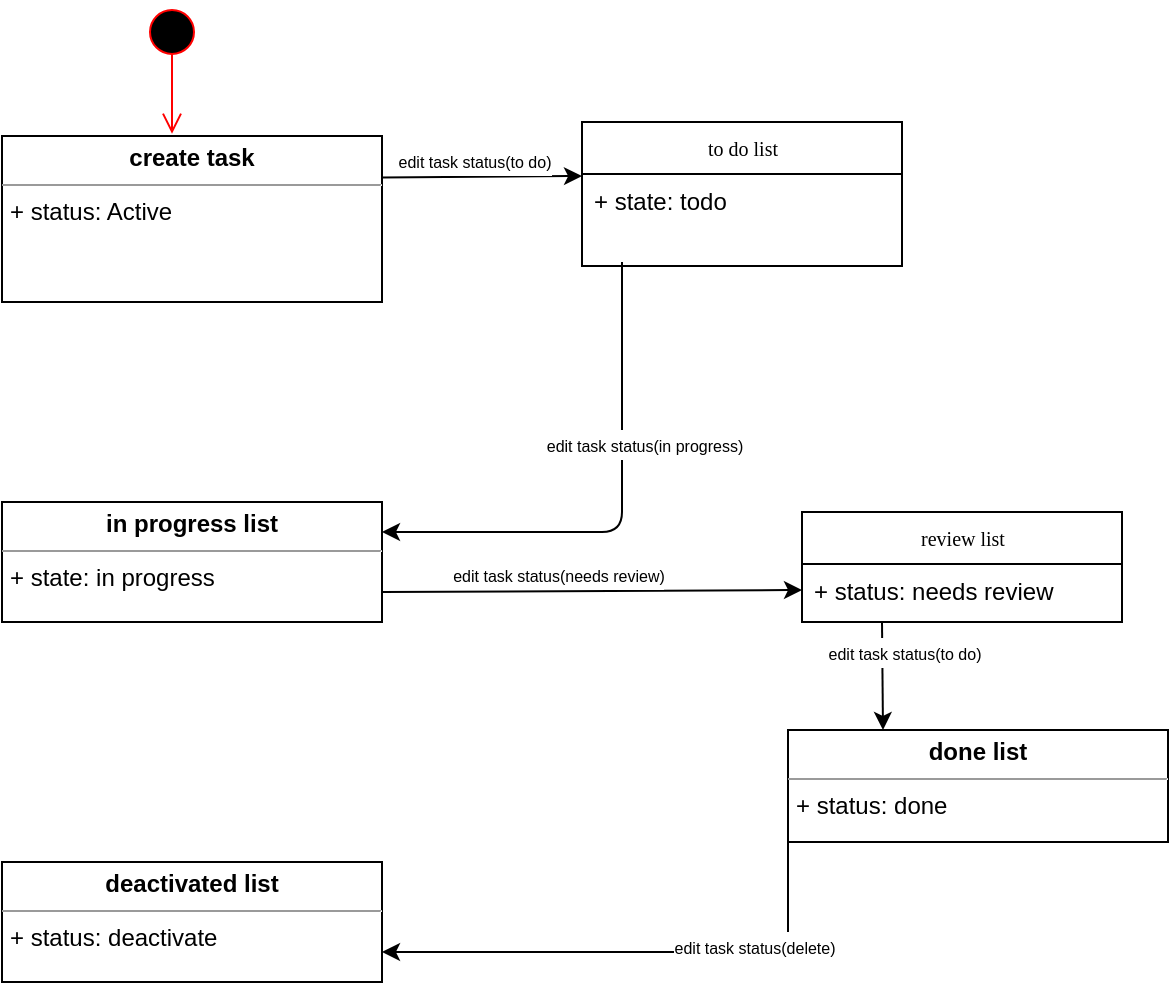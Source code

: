 <mxfile version="10.6.7" type="github"><diagram name="Page-1" id="c4acf3e9-155e-7222-9cf6-157b1a14988f"><mxGraphModel dx="1110" dy="513" grid="1" gridSize="10" guides="1" tooltips="1" connect="1" arrows="1" fold="1" page="1" pageScale="1" pageWidth="850" pageHeight="1100" background="#ffffff" math="0" shadow="0"><root><mxCell id="0"/><mxCell id="1" parent="0"/><mxCell id="17acba5748e5396b-20" value="to do list" style="swimlane;html=1;fontStyle=0;childLayout=stackLayout;horizontal=1;startSize=26;fillColor=none;horizontalStack=0;resizeParent=1;resizeLast=0;collapsible=1;marginBottom=0;swimlaneFillColor=#ffffff;rounded=0;shadow=0;comic=0;labelBackgroundColor=none;strokeColor=#000000;strokeWidth=1;fontFamily=Verdana;fontSize=10;fontColor=#000000;align=center;" parent="1" vertex="1"><mxGeometry x="350" y="80" width="160" height="72" as="geometry"/></mxCell><mxCell id="17acba5748e5396b-21" value="+ state: todo" style="text;html=1;strokeColor=none;fillColor=none;align=left;verticalAlign=top;spacingLeft=4;spacingRight=4;whiteSpace=wrap;overflow=hidden;rotatable=0;points=[[0,0.5],[1,0.5]];portConstraint=eastwest;" parent="17acba5748e5396b-20" vertex="1"><mxGeometry y="26" width="160" height="26" as="geometry"/></mxCell><mxCell id="17acba5748e5396b-30" value="review list" style="swimlane;html=1;fontStyle=0;childLayout=stackLayout;horizontal=1;startSize=26;fillColor=none;horizontalStack=0;resizeParent=1;resizeLast=0;collapsible=1;marginBottom=0;swimlaneFillColor=#ffffff;rounded=0;shadow=0;comic=0;labelBackgroundColor=none;strokeColor=#000000;strokeWidth=1;fontFamily=Verdana;fontSize=10;fontColor=#000000;align=center;" parent="1" vertex="1"><mxGeometry x="460" y="275" width="160" height="55" as="geometry"/></mxCell><mxCell id="17acba5748e5396b-31" value="+ status: needs review" style="text;html=1;strokeColor=none;fillColor=none;align=left;verticalAlign=top;spacingLeft=4;spacingRight=4;whiteSpace=wrap;overflow=hidden;rotatable=0;points=[[0,0.5],[1,0.5]];portConstraint=eastwest;" parent="17acba5748e5396b-30" vertex="1"><mxGeometry y="26" width="160" height="26" as="geometry"/></mxCell><mxCell id="5d2195bd80daf111-15" value="&lt;p style=&quot;margin: 0px ; margin-top: 4px ; text-align: center&quot;&gt;&lt;b&gt;done list&lt;/b&gt;&lt;/p&gt;&lt;hr size=&quot;1&quot;&gt;&lt;p style=&quot;margin: 0px ; margin-left: 4px&quot;&gt;+ status: done&lt;br&gt;&lt;/p&gt;" style="verticalAlign=top;align=left;overflow=fill;fontSize=12;fontFamily=Helvetica;html=1;rounded=0;shadow=0;comic=0;labelBackgroundColor=none;strokeColor=#000000;strokeWidth=1;fillColor=#ffffff;" parent="1" vertex="1"><mxGeometry x="453" y="384" width="190" height="56" as="geometry"/></mxCell><mxCell id="5d2195bd80daf111-18" value="&lt;p style=&quot;margin: 0px ; margin-top: 4px ; text-align: center&quot;&gt;&lt;b&gt;create task&lt;/b&gt;&lt;/p&gt;&lt;hr size=&quot;1&quot;&gt;&lt;p style=&quot;margin: 0px ; margin-left: 4px&quot;&gt;+ status: Active&lt;br&gt;&lt;/p&gt;&lt;p style=&quot;margin: 0px ; margin-left: 4px&quot;&gt;&lt;br&gt;&lt;/p&gt;" style="verticalAlign=top;align=left;overflow=fill;fontSize=12;fontFamily=Helvetica;html=1;rounded=0;shadow=0;comic=0;labelBackgroundColor=none;strokeColor=#000000;strokeWidth=1;fillColor=#ffffff;" parent="1" vertex="1"><mxGeometry x="60" y="87" width="190" height="83" as="geometry"/></mxCell><mxCell id="5d2195bd80daf111-19" value="&lt;p style=&quot;margin: 0px ; margin-top: 4px ; text-align: center&quot;&gt;&lt;b&gt;in progress list&lt;/b&gt;&lt;/p&gt;&lt;hr size=&quot;1&quot;&gt;&lt;p style=&quot;margin: 0px ; margin-left: 4px&quot;&gt;+ state: in progress&lt;br&gt;&lt;/p&gt;&lt;p style=&quot;margin: 0px ; margin-left: 4px&quot;&gt;&lt;br&gt;&lt;/p&gt;" style="verticalAlign=top;align=left;overflow=fill;fontSize=12;fontFamily=Helvetica;html=1;rounded=0;shadow=0;comic=0;labelBackgroundColor=none;strokeColor=#000000;strokeWidth=1;fillColor=#ffffff;" parent="1" vertex="1"><mxGeometry x="60" y="270" width="190" height="60" as="geometry"/></mxCell><mxCell id="5d2195bd80daf111-20" value="&lt;p style=&quot;margin: 0px ; margin-top: 4px ; text-align: center&quot;&gt;&lt;b&gt;deactivated list&lt;/b&gt;&lt;/p&gt;&lt;hr size=&quot;1&quot;&gt;&lt;p style=&quot;margin: 0px ; margin-left: 4px&quot;&gt;+ status: deactivate&lt;br&gt;&lt;/p&gt;" style="verticalAlign=top;align=left;overflow=fill;fontSize=12;fontFamily=Helvetica;html=1;rounded=0;shadow=0;comic=0;labelBackgroundColor=none;strokeColor=#000000;strokeWidth=1;fillColor=#ffffff;" parent="1" vertex="1"><mxGeometry x="60" y="450" width="190" height="60" as="geometry"/></mxCell><mxCell id="mFRnT-MbY3uyhERXXdhH-1" value="" style="ellipse;html=1;shape=startState;fillColor=#000000;strokeColor=#ff0000;" vertex="1" parent="1"><mxGeometry x="130" y="20" width="30" height="30" as="geometry"/></mxCell><mxCell id="mFRnT-MbY3uyhERXXdhH-2" value="" style="edgeStyle=orthogonalEdgeStyle;html=1;verticalAlign=bottom;endArrow=open;endSize=8;strokeColor=#ff0000;" edge="1" parent="1"><mxGeometry relative="1" as="geometry"><mxPoint x="145" y="85.909" as="targetPoint"/><mxPoint x="145" y="46" as="sourcePoint"/></mxGeometry></mxCell><mxCell id="mFRnT-MbY3uyhERXXdhH-4" value="" style="endArrow=classic;html=1;exitX=1;exitY=0.25;exitDx=0;exitDy=0;entryX=0;entryY=0.5;entryDx=0;entryDy=0;" edge="1" parent="1" source="5d2195bd80daf111-18"><mxGeometry width="50" height="50" relative="1" as="geometry"><mxPoint x="260" y="130" as="sourcePoint"/><mxPoint x="350" y="107" as="targetPoint"/></mxGeometry></mxCell><mxCell id="mFRnT-MbY3uyhERXXdhH-5" value="&lt;font style=&quot;font-size: 8px&quot;&gt;edit task status(to do)&lt;/font&gt;" style="text;html=1;resizable=0;points=[];align=center;verticalAlign=middle;labelBackgroundColor=#ffffff;" vertex="1" connectable="0" parent="mFRnT-MbY3uyhERXXdhH-4"><mxGeometry x="-0.245" y="3" relative="1" as="geometry"><mxPoint x="8" y="-6" as="offset"/></mxGeometry></mxCell><mxCell id="mFRnT-MbY3uyhERXXdhH-16" value="" style="endArrow=classic;html=1;entryX=1;entryY=0.25;entryDx=0;entryDy=0;" edge="1" parent="1" target="5d2195bd80daf111-19"><mxGeometry width="50" height="50" relative="1" as="geometry"><mxPoint x="370" y="150" as="sourcePoint"/><mxPoint x="420" y="220" as="targetPoint"/><Array as="points"><mxPoint x="370" y="285"/></Array></mxGeometry></mxCell><mxCell id="mFRnT-MbY3uyhERXXdhH-17" value="&lt;font style=&quot;font-size: 8px&quot;&gt;edit task status(in progress)&lt;/font&gt;" style="text;html=1;resizable=0;points=[];align=center;verticalAlign=middle;labelBackgroundColor=#ffffff;" vertex="1" connectable="0" parent="mFRnT-MbY3uyhERXXdhH-16"><mxGeometry x="-0.245" y="3" relative="1" as="geometry"><mxPoint x="8" y="-6" as="offset"/></mxGeometry></mxCell><mxCell id="mFRnT-MbY3uyhERXXdhH-18" value="" style="endArrow=classic;html=1;exitX=1;exitY=0.25;exitDx=0;exitDy=0;entryX=0;entryY=0.5;entryDx=0;entryDy=0;" edge="1" parent="1" target="17acba5748e5396b-31"><mxGeometry width="50" height="50" relative="1" as="geometry"><mxPoint x="250" y="315" as="sourcePoint"/><mxPoint x="350" y="314" as="targetPoint"/></mxGeometry></mxCell><mxCell id="mFRnT-MbY3uyhERXXdhH-19" value="&lt;font style=&quot;font-size: 8px&quot;&gt;edit task status(needs review)&lt;/font&gt;" style="text;html=1;resizable=0;points=[];align=center;verticalAlign=middle;labelBackgroundColor=#ffffff;" vertex="1" connectable="0" parent="mFRnT-MbY3uyhERXXdhH-18"><mxGeometry x="-0.245" y="3" relative="1" as="geometry"><mxPoint x="8" y="-6" as="offset"/></mxGeometry></mxCell><mxCell id="mFRnT-MbY3uyhERXXdhH-20" value="" style="endArrow=classic;html=1;exitX=0.25;exitY=1;exitDx=0;exitDy=0;entryX=0.25;entryY=0;entryDx=0;entryDy=0;" edge="1" parent="1" source="17acba5748e5396b-30" target="5d2195bd80daf111-15"><mxGeometry width="50" height="50" relative="1" as="geometry"><mxPoint x="490" y="354" as="sourcePoint"/><mxPoint x="590" y="353" as="targetPoint"/></mxGeometry></mxCell><mxCell id="mFRnT-MbY3uyhERXXdhH-21" value="&lt;font style=&quot;font-size: 8px&quot;&gt;edit task status(to do)&lt;/font&gt;" style="text;html=1;resizable=0;points=[];align=center;verticalAlign=middle;labelBackgroundColor=#ffffff;" vertex="1" connectable="0" parent="mFRnT-MbY3uyhERXXdhH-20"><mxGeometry x="-0.245" y="3" relative="1" as="geometry"><mxPoint x="8" y="-6" as="offset"/></mxGeometry></mxCell><mxCell id="mFRnT-MbY3uyhERXXdhH-22" value="" style="endArrow=classic;html=1;exitX=0;exitY=0.5;exitDx=0;exitDy=0;entryX=1;entryY=0.75;entryDx=0;entryDy=0;" edge="1" parent="1" source="5d2195bd80daf111-15" target="5d2195bd80daf111-20"><mxGeometry width="50" height="50" relative="1" as="geometry"><mxPoint x="320" y="431" as="sourcePoint"/><mxPoint x="420" y="430" as="targetPoint"/><Array as="points"><mxPoint x="453" y="495"/></Array></mxGeometry></mxCell><mxCell id="mFRnT-MbY3uyhERXXdhH-23" value="&lt;font style=&quot;font-size: 8px&quot;&gt;edit task status(delete)&lt;/font&gt;" style="text;html=1;resizable=0;points=[];align=center;verticalAlign=middle;labelBackgroundColor=#ffffff;" vertex="1" connectable="0" parent="mFRnT-MbY3uyhERXXdhH-22"><mxGeometry x="-0.245" y="3" relative="1" as="geometry"><mxPoint x="8" y="-6" as="offset"/></mxGeometry></mxCell></root></mxGraphModel></diagram></mxfile>